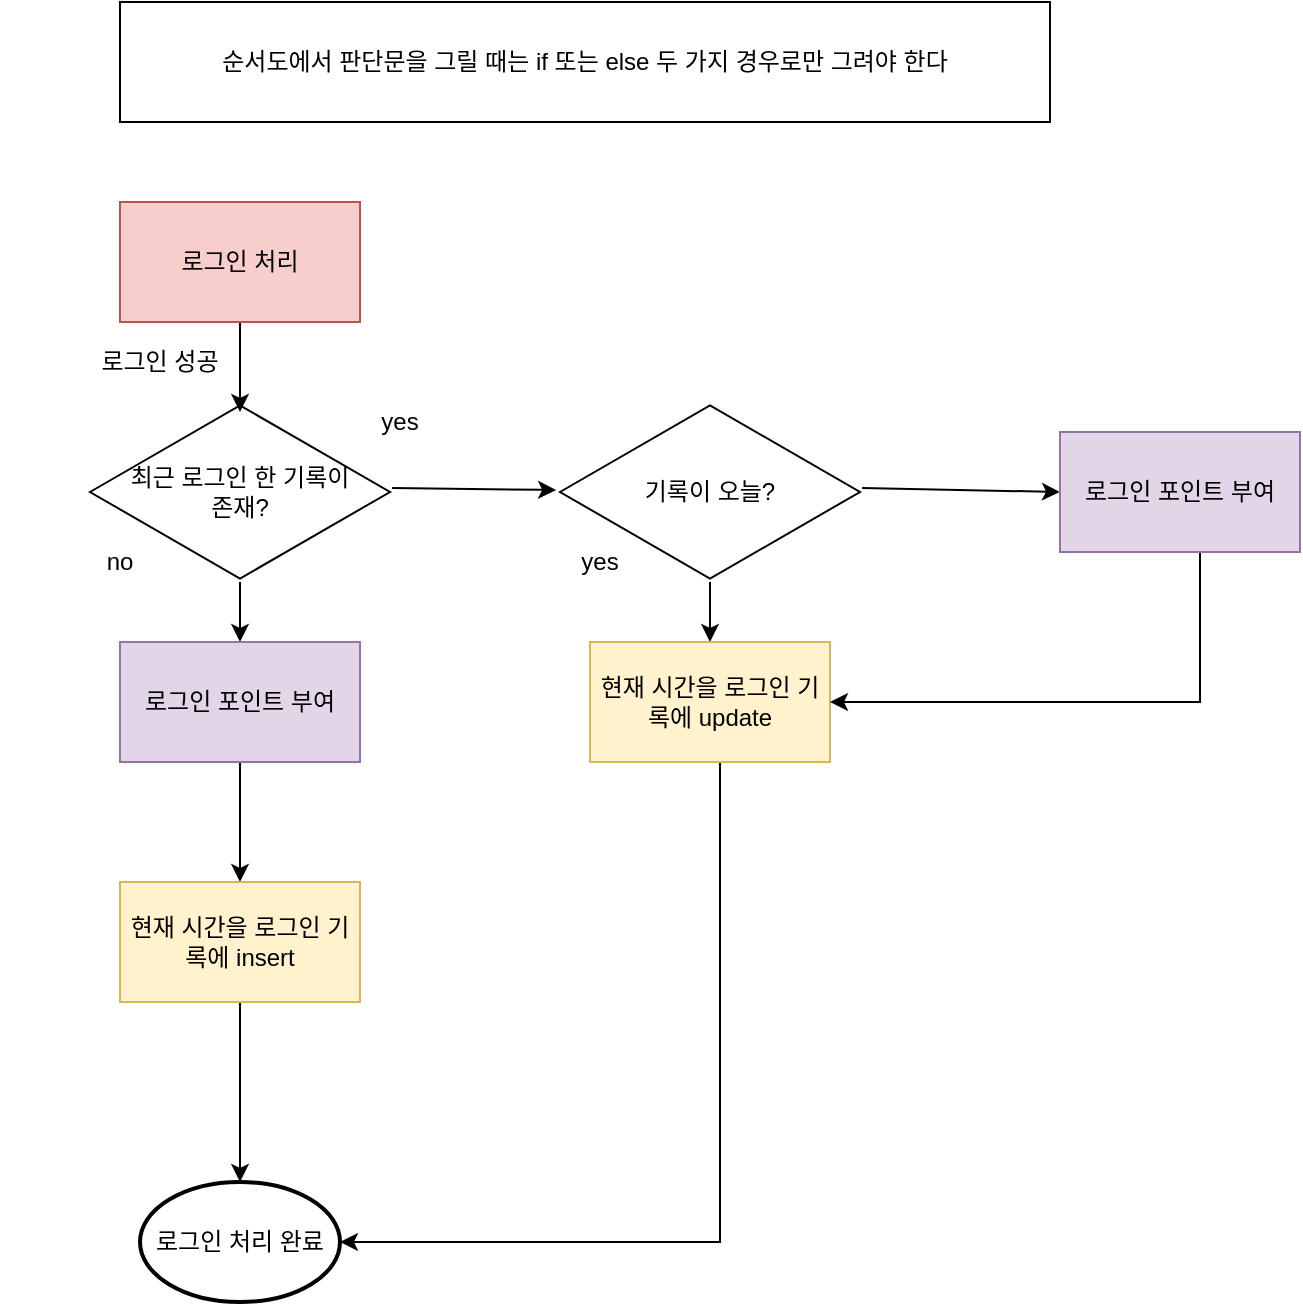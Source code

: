 <mxfile version="21.0.2" type="device"><diagram name="페이지-1" id="CUtDAmDNEFGygZIHj7cN"><mxGraphModel dx="1434" dy="764" grid="1" gridSize="10" guides="1" tooltips="1" connect="1" arrows="1" fold="1" page="1" pageScale="1" pageWidth="1169" pageHeight="827" math="0" shadow="0"><root><mxCell id="0"/><mxCell id="1" parent="0"/><mxCell id="Y5GRu1AADc40YrYFZN72-23" value="" style="edgeStyle=orthogonalEdgeStyle;rounded=0;orthogonalLoop=1;jettySize=auto;html=1;entryX=0.5;entryY=0;entryDx=0;entryDy=0;" edge="1" parent="1" source="Y5GRu1AADc40YrYFZN72-5" target="Y5GRu1AADc40YrYFZN72-20"><mxGeometry relative="1" as="geometry"><mxPoint x="160" y="360" as="targetPoint"/></mxGeometry></mxCell><mxCell id="Y5GRu1AADc40YrYFZN72-5" value="최근 로그인 한 기록이&lt;br&gt;존재?" style="html=1;whiteSpace=wrap;aspect=fixed;shape=isoRectangle;" vertex="1" parent="1"><mxGeometry x="85" y="200" width="150" height="90" as="geometry"/></mxCell><mxCell id="Y5GRu1AADc40YrYFZN72-13" value="" style="edgeStyle=orthogonalEdgeStyle;rounded=0;orthogonalLoop=1;jettySize=auto;html=1;entryX=0.5;entryY=0;entryDx=0;entryDy=0;" edge="1" parent="1" source="Y5GRu1AADc40YrYFZN72-6" target="Y5GRu1AADc40YrYFZN72-18"><mxGeometry relative="1" as="geometry"><mxPoint x="395" y="360" as="targetPoint"/></mxGeometry></mxCell><mxCell id="Y5GRu1AADc40YrYFZN72-6" value="기록이 오늘?" style="html=1;whiteSpace=wrap;aspect=fixed;shape=isoRectangle;" vertex="1" parent="1"><mxGeometry x="320" y="200" width="150" height="90" as="geometry"/></mxCell><mxCell id="Y5GRu1AADc40YrYFZN72-7" value="" style="endArrow=classic;html=1;rounded=0;exitX=1.007;exitY=0.478;exitDx=0;exitDy=0;exitPerimeter=0;entryX=-0.013;entryY=0.489;entryDx=0;entryDy=0;entryPerimeter=0;" edge="1" parent="1" source="Y5GRu1AADc40YrYFZN72-5" target="Y5GRu1AADc40YrYFZN72-6"><mxGeometry width="50" height="50" relative="1" as="geometry"><mxPoint x="240" y="250" as="sourcePoint"/><mxPoint x="290" y="200" as="targetPoint"/></mxGeometry></mxCell><mxCell id="Y5GRu1AADc40YrYFZN72-8" value="" style="endArrow=classic;html=1;rounded=0;exitX=1.007;exitY=0.478;exitDx=0;exitDy=0;exitPerimeter=0;entryX=0;entryY=0.5;entryDx=0;entryDy=0;" edge="1" parent="1" source="Y5GRu1AADc40YrYFZN72-6"><mxGeometry width="50" height="50" relative="1" as="geometry"><mxPoint x="490" y="110" as="sourcePoint"/><mxPoint x="570" y="245" as="targetPoint"/></mxGeometry></mxCell><mxCell id="Y5GRu1AADc40YrYFZN72-37" style="edgeStyle=orthogonalEdgeStyle;rounded=0;orthogonalLoop=1;jettySize=auto;html=1;entryX=1;entryY=0.5;entryDx=0;entryDy=0;entryPerimeter=0;" edge="1" parent="1" source="Y5GRu1AADc40YrYFZN72-18" target="Y5GRu1AADc40YrYFZN72-35"><mxGeometry relative="1" as="geometry"><Array as="points"><mxPoint x="400" y="620"/></Array></mxGeometry></mxCell><mxCell id="Y5GRu1AADc40YrYFZN72-18" value="현재 시간을 로그인 기록에 update" style="rounded=0;whiteSpace=wrap;html=1;fillColor=#fff2cc;strokeColor=#d6b656;" vertex="1" parent="1"><mxGeometry x="335" y="320" width="120" height="60" as="geometry"/></mxCell><mxCell id="Y5GRu1AADc40YrYFZN72-19" value="" style="edgeStyle=orthogonalEdgeStyle;rounded=0;orthogonalLoop=1;jettySize=auto;html=1;entryX=0.5;entryY=0;entryDx=0;entryDy=0;" edge="1" parent="1" source="Y5GRu1AADc40YrYFZN72-20" target="Y5GRu1AADc40YrYFZN72-21"><mxGeometry relative="1" as="geometry"><mxPoint x="160" y="600" as="targetPoint"/></mxGeometry></mxCell><mxCell id="Y5GRu1AADc40YrYFZN72-20" value="로그인 포인트 부여" style="rounded=0;whiteSpace=wrap;html=1;fillColor=#e1d5e7;strokeColor=#9673a6;" vertex="1" parent="1"><mxGeometry x="100" y="320" width="120" height="60" as="geometry"/></mxCell><mxCell id="Y5GRu1AADc40YrYFZN72-36" value="" style="edgeStyle=orthogonalEdgeStyle;rounded=0;orthogonalLoop=1;jettySize=auto;html=1;" edge="1" parent="1" source="Y5GRu1AADc40YrYFZN72-21" target="Y5GRu1AADc40YrYFZN72-35"><mxGeometry relative="1" as="geometry"/></mxCell><mxCell id="Y5GRu1AADc40YrYFZN72-21" value="현재 시간을 로그인 기록에 insert" style="rounded=0;whiteSpace=wrap;html=1;fillColor=#fff2cc;strokeColor=#d6b656;" vertex="1" parent="1"><mxGeometry x="100" y="440" width="120" height="60" as="geometry"/></mxCell><mxCell id="Y5GRu1AADc40YrYFZN72-25" style="edgeStyle=orthogonalEdgeStyle;rounded=0;orthogonalLoop=1;jettySize=auto;html=1;entryX=1;entryY=0.5;entryDx=0;entryDy=0;" edge="1" parent="1" source="Y5GRu1AADc40YrYFZN72-24" target="Y5GRu1AADc40YrYFZN72-18"><mxGeometry relative="1" as="geometry"><mxPoint x="455" y="390" as="targetPoint"/><Array as="points"><mxPoint x="640" y="350"/></Array></mxGeometry></mxCell><mxCell id="Y5GRu1AADc40YrYFZN72-24" value="로그인 포인트 부여" style="rounded=0;whiteSpace=wrap;html=1;fillColor=#e1d5e7;strokeColor=#9673a6;" vertex="1" parent="1"><mxGeometry x="570" y="215" width="120" height="60" as="geometry"/></mxCell><mxCell id="Y5GRu1AADc40YrYFZN72-26" value="yes" style="rounded=0;whiteSpace=wrap;html=1;strokeColor=none;fillColor=none;" vertex="1" parent="1"><mxGeometry x="180" y="180" width="120" height="60" as="geometry"/></mxCell><mxCell id="Y5GRu1AADc40YrYFZN72-27" value="no" style="rounded=0;whiteSpace=wrap;html=1;strokeColor=none;fillColor=none;" vertex="1" parent="1"><mxGeometry x="40" y="250" width="120" height="60" as="geometry"/></mxCell><mxCell id="Y5GRu1AADc40YrYFZN72-28" value="yes" style="rounded=0;whiteSpace=wrap;html=1;strokeColor=none;fillColor=none;" vertex="1" parent="1"><mxGeometry x="280" y="250" width="120" height="60" as="geometry"/></mxCell><mxCell id="Y5GRu1AADc40YrYFZN72-30" value="" style="edgeStyle=orthogonalEdgeStyle;rounded=0;orthogonalLoop=1;jettySize=auto;html=1;" edge="1" parent="1" source="Y5GRu1AADc40YrYFZN72-29"><mxGeometry relative="1" as="geometry"><mxPoint x="160" y="205" as="targetPoint"/></mxGeometry></mxCell><mxCell id="Y5GRu1AADc40YrYFZN72-29" value="로그인 처리" style="rounded=0;whiteSpace=wrap;html=1;fillColor=#f8cecc;strokeColor=#b85450;" vertex="1" parent="1"><mxGeometry x="100" y="100" width="120" height="60" as="geometry"/></mxCell><mxCell id="Y5GRu1AADc40YrYFZN72-31" value="순서도에서 판단문을 그릴 때는 if 또는 else 두 가지 경우로만 그려야 한다" style="rounded=0;whiteSpace=wrap;html=1;" vertex="1" parent="1"><mxGeometry x="100" width="465" height="60" as="geometry"/></mxCell><mxCell id="Y5GRu1AADc40YrYFZN72-32" value="로그인 성공" style="rounded=0;whiteSpace=wrap;html=1;strokeColor=none;fillColor=none;" vertex="1" parent="1"><mxGeometry x="60" y="150" width="120" height="60" as="geometry"/></mxCell><mxCell id="Y5GRu1AADc40YrYFZN72-35" value="로그인 처리 완료" style="strokeWidth=2;html=1;shape=mxgraph.flowchart.start_1;whiteSpace=wrap;" vertex="1" parent="1"><mxGeometry x="110" y="590" width="100" height="60" as="geometry"/></mxCell></root></mxGraphModel></diagram></mxfile>